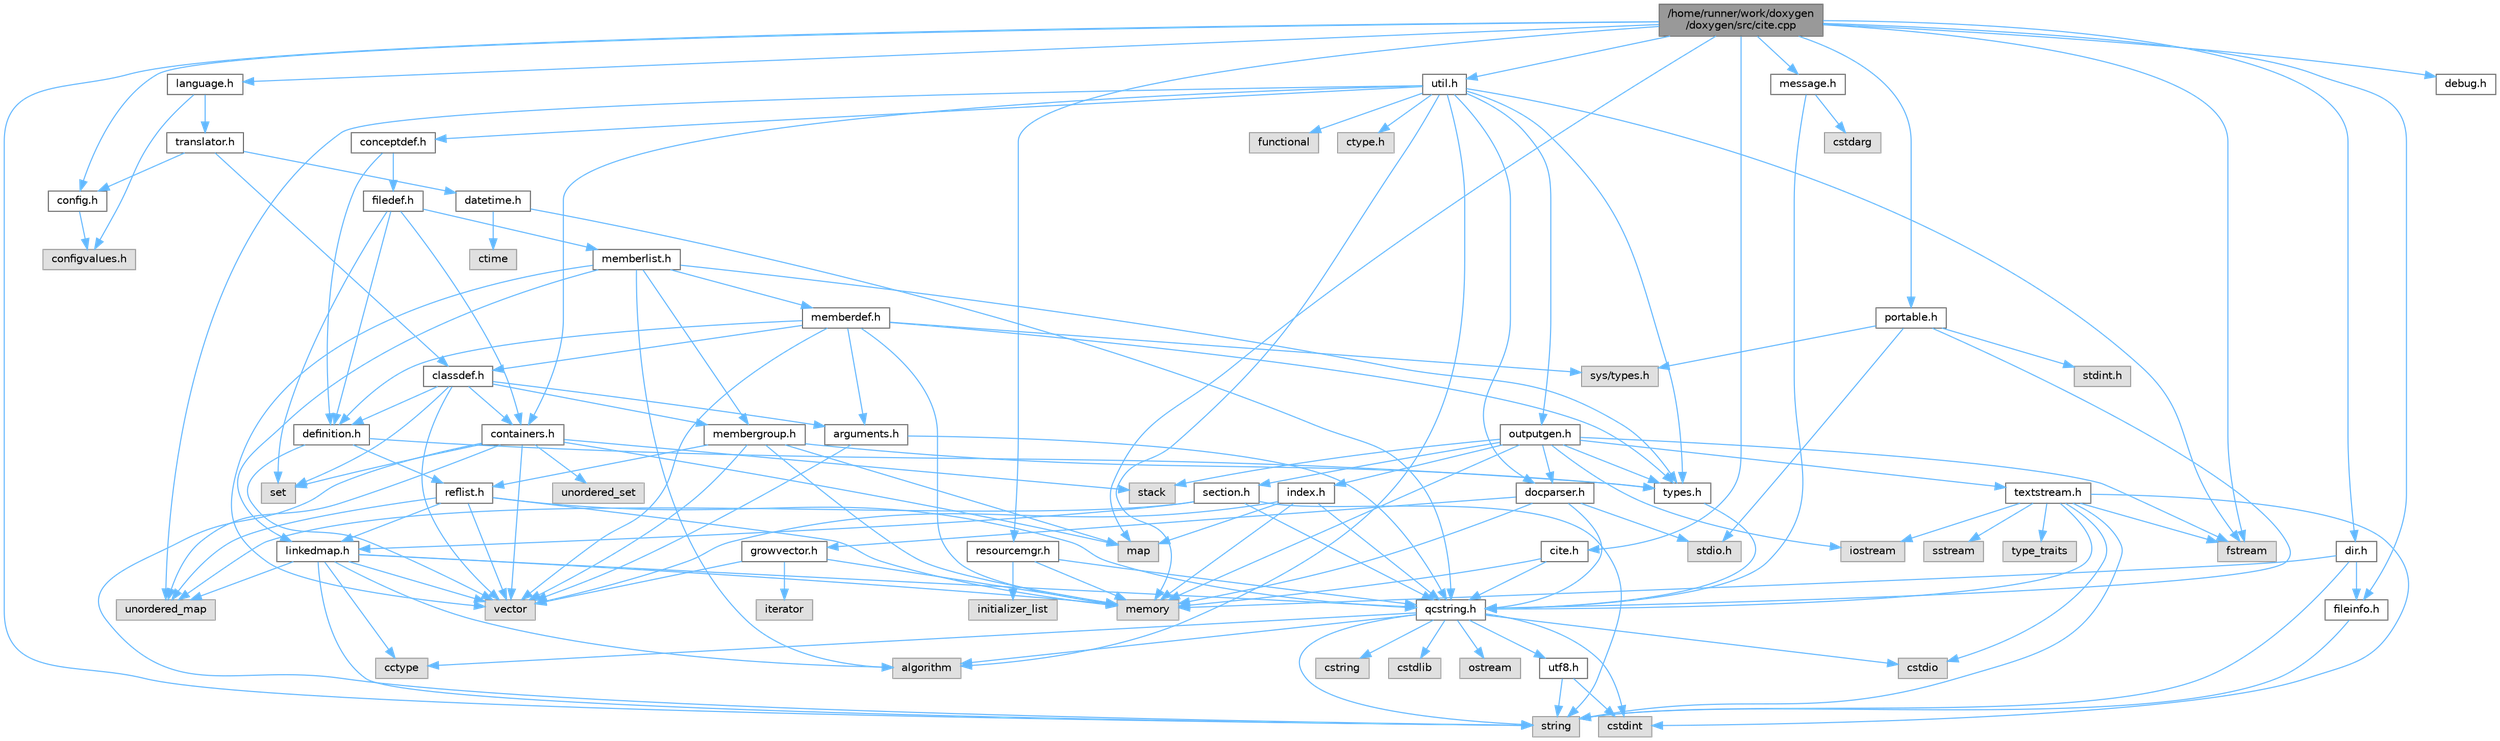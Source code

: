 digraph "/home/runner/work/doxygen/doxygen/src/cite.cpp"
{
 // INTERACTIVE_SVG=YES
 // LATEX_PDF_SIZE
  bgcolor="transparent";
  edge [fontname=Helvetica,fontsize=10,labelfontname=Helvetica,labelfontsize=10];
  node [fontname=Helvetica,fontsize=10,shape=box,height=0.2,width=0.4];
  Node1 [label="/home/runner/work/doxygen\l/doxygen/src/cite.cpp",height=0.2,width=0.4,color="gray40", fillcolor="grey60", style="filled", fontcolor="black",tooltip=" "];
  Node1 -> Node2 [color="steelblue1",style="solid"];
  Node2 [label="cite.h",height=0.2,width=0.4,color="grey40", fillcolor="white", style="filled",URL="$d7/d69/cite_8h.html",tooltip=" "];
  Node2 -> Node3 [color="steelblue1",style="solid"];
  Node3 [label="memory",height=0.2,width=0.4,color="grey60", fillcolor="#E0E0E0", style="filled",tooltip=" "];
  Node2 -> Node4 [color="steelblue1",style="solid"];
  Node4 [label="qcstring.h",height=0.2,width=0.4,color="grey40", fillcolor="white", style="filled",URL="$d7/d5c/qcstring_8h.html",tooltip=" "];
  Node4 -> Node5 [color="steelblue1",style="solid"];
  Node5 [label="string",height=0.2,width=0.4,color="grey60", fillcolor="#E0E0E0", style="filled",tooltip=" "];
  Node4 -> Node6 [color="steelblue1",style="solid"];
  Node6 [label="algorithm",height=0.2,width=0.4,color="grey60", fillcolor="#E0E0E0", style="filled",tooltip=" "];
  Node4 -> Node7 [color="steelblue1",style="solid"];
  Node7 [label="cctype",height=0.2,width=0.4,color="grey60", fillcolor="#E0E0E0", style="filled",tooltip=" "];
  Node4 -> Node8 [color="steelblue1",style="solid"];
  Node8 [label="cstring",height=0.2,width=0.4,color="grey60", fillcolor="#E0E0E0", style="filled",tooltip=" "];
  Node4 -> Node9 [color="steelblue1",style="solid"];
  Node9 [label="cstdio",height=0.2,width=0.4,color="grey60", fillcolor="#E0E0E0", style="filled",tooltip=" "];
  Node4 -> Node10 [color="steelblue1",style="solid"];
  Node10 [label="cstdlib",height=0.2,width=0.4,color="grey60", fillcolor="#E0E0E0", style="filled",tooltip=" "];
  Node4 -> Node11 [color="steelblue1",style="solid"];
  Node11 [label="cstdint",height=0.2,width=0.4,color="grey60", fillcolor="#E0E0E0", style="filled",tooltip=" "];
  Node4 -> Node12 [color="steelblue1",style="solid"];
  Node12 [label="ostream",height=0.2,width=0.4,color="grey60", fillcolor="#E0E0E0", style="filled",tooltip=" "];
  Node4 -> Node13 [color="steelblue1",style="solid"];
  Node13 [label="utf8.h",height=0.2,width=0.4,color="grey40", fillcolor="white", style="filled",URL="$db/d7c/utf8_8h.html",tooltip="Various UTF8 related helper functions."];
  Node13 -> Node11 [color="steelblue1",style="solid"];
  Node13 -> Node5 [color="steelblue1",style="solid"];
  Node1 -> Node14 [color="steelblue1",style="solid"];
  Node14 [label="config.h",height=0.2,width=0.4,color="grey40", fillcolor="white", style="filled",URL="$db/d16/config_8h.html",tooltip=" "];
  Node14 -> Node15 [color="steelblue1",style="solid"];
  Node15 [label="configvalues.h",height=0.2,width=0.4,color="grey60", fillcolor="#E0E0E0", style="filled",tooltip=" "];
  Node1 -> Node16 [color="steelblue1",style="solid"];
  Node16 [label="language.h",height=0.2,width=0.4,color="grey40", fillcolor="white", style="filled",URL="$d8/dce/language_8h.html",tooltip=" "];
  Node16 -> Node17 [color="steelblue1",style="solid"];
  Node17 [label="translator.h",height=0.2,width=0.4,color="grey40", fillcolor="white", style="filled",URL="$d9/df1/translator_8h.html",tooltip=" "];
  Node17 -> Node18 [color="steelblue1",style="solid"];
  Node18 [label="classdef.h",height=0.2,width=0.4,color="grey40", fillcolor="white", style="filled",URL="$d1/da6/classdef_8h.html",tooltip=" "];
  Node18 -> Node19 [color="steelblue1",style="solid"];
  Node19 [label="vector",height=0.2,width=0.4,color="grey60", fillcolor="#E0E0E0", style="filled",tooltip=" "];
  Node18 -> Node20 [color="steelblue1",style="solid"];
  Node20 [label="set",height=0.2,width=0.4,color="grey60", fillcolor="#E0E0E0", style="filled",tooltip=" "];
  Node18 -> Node21 [color="steelblue1",style="solid"];
  Node21 [label="containers.h",height=0.2,width=0.4,color="grey40", fillcolor="white", style="filled",URL="$d5/d75/containers_8h.html",tooltip=" "];
  Node21 -> Node19 [color="steelblue1",style="solid"];
  Node21 -> Node5 [color="steelblue1",style="solid"];
  Node21 -> Node20 [color="steelblue1",style="solid"];
  Node21 -> Node22 [color="steelblue1",style="solid"];
  Node22 [label="map",height=0.2,width=0.4,color="grey60", fillcolor="#E0E0E0", style="filled",tooltip=" "];
  Node21 -> Node23 [color="steelblue1",style="solid"];
  Node23 [label="unordered_set",height=0.2,width=0.4,color="grey60", fillcolor="#E0E0E0", style="filled",tooltip=" "];
  Node21 -> Node24 [color="steelblue1",style="solid"];
  Node24 [label="unordered_map",height=0.2,width=0.4,color="grey60", fillcolor="#E0E0E0", style="filled",tooltip=" "];
  Node21 -> Node25 [color="steelblue1",style="solid"];
  Node25 [label="stack",height=0.2,width=0.4,color="grey60", fillcolor="#E0E0E0", style="filled",tooltip=" "];
  Node18 -> Node26 [color="steelblue1",style="solid"];
  Node26 [label="definition.h",height=0.2,width=0.4,color="grey40", fillcolor="white", style="filled",URL="$df/da1/definition_8h.html",tooltip=" "];
  Node26 -> Node19 [color="steelblue1",style="solid"];
  Node26 -> Node27 [color="steelblue1",style="solid"];
  Node27 [label="types.h",height=0.2,width=0.4,color="grey40", fillcolor="white", style="filled",URL="$d9/d49/types_8h.html",tooltip="This file contains a number of basic enums and types."];
  Node27 -> Node4 [color="steelblue1",style="solid"];
  Node26 -> Node28 [color="steelblue1",style="solid"];
  Node28 [label="reflist.h",height=0.2,width=0.4,color="grey40", fillcolor="white", style="filled",URL="$d1/d02/reflist_8h.html",tooltip=" "];
  Node28 -> Node19 [color="steelblue1",style="solid"];
  Node28 -> Node24 [color="steelblue1",style="solid"];
  Node28 -> Node3 [color="steelblue1",style="solid"];
  Node28 -> Node4 [color="steelblue1",style="solid"];
  Node28 -> Node29 [color="steelblue1",style="solid"];
  Node29 [label="linkedmap.h",height=0.2,width=0.4,color="grey40", fillcolor="white", style="filled",URL="$da/de1/linkedmap_8h.html",tooltip=" "];
  Node29 -> Node24 [color="steelblue1",style="solid"];
  Node29 -> Node19 [color="steelblue1",style="solid"];
  Node29 -> Node3 [color="steelblue1",style="solid"];
  Node29 -> Node5 [color="steelblue1",style="solid"];
  Node29 -> Node6 [color="steelblue1",style="solid"];
  Node29 -> Node7 [color="steelblue1",style="solid"];
  Node29 -> Node4 [color="steelblue1",style="solid"];
  Node18 -> Node30 [color="steelblue1",style="solid"];
  Node30 [label="arguments.h",height=0.2,width=0.4,color="grey40", fillcolor="white", style="filled",URL="$df/d9b/arguments_8h.html",tooltip=" "];
  Node30 -> Node19 [color="steelblue1",style="solid"];
  Node30 -> Node4 [color="steelblue1",style="solid"];
  Node18 -> Node31 [color="steelblue1",style="solid"];
  Node31 [label="membergroup.h",height=0.2,width=0.4,color="grey40", fillcolor="white", style="filled",URL="$d9/d11/membergroup_8h.html",tooltip=" "];
  Node31 -> Node19 [color="steelblue1",style="solid"];
  Node31 -> Node22 [color="steelblue1",style="solid"];
  Node31 -> Node3 [color="steelblue1",style="solid"];
  Node31 -> Node27 [color="steelblue1",style="solid"];
  Node31 -> Node28 [color="steelblue1",style="solid"];
  Node17 -> Node14 [color="steelblue1",style="solid"];
  Node17 -> Node32 [color="steelblue1",style="solid"];
  Node32 [label="datetime.h",height=0.2,width=0.4,color="grey40", fillcolor="white", style="filled",URL="$de/d1b/datetime_8h.html",tooltip=" "];
  Node32 -> Node33 [color="steelblue1",style="solid"];
  Node33 [label="ctime",height=0.2,width=0.4,color="grey60", fillcolor="#E0E0E0", style="filled",tooltip=" "];
  Node32 -> Node4 [color="steelblue1",style="solid"];
  Node16 -> Node15 [color="steelblue1",style="solid"];
  Node1 -> Node34 [color="steelblue1",style="solid"];
  Node34 [label="message.h",height=0.2,width=0.4,color="grey40", fillcolor="white", style="filled",URL="$d2/d0d/message_8h.html",tooltip=" "];
  Node34 -> Node35 [color="steelblue1",style="solid"];
  Node35 [label="cstdarg",height=0.2,width=0.4,color="grey60", fillcolor="#E0E0E0", style="filled",tooltip=" "];
  Node34 -> Node4 [color="steelblue1",style="solid"];
  Node1 -> Node36 [color="steelblue1",style="solid"];
  Node36 [label="portable.h",height=0.2,width=0.4,color="grey40", fillcolor="white", style="filled",URL="$d2/de2/portable_8h.html",tooltip="Portable versions of functions that are platform dependent."];
  Node36 -> Node37 [color="steelblue1",style="solid"];
  Node37 [label="stdio.h",height=0.2,width=0.4,color="grey60", fillcolor="#E0E0E0", style="filled",tooltip=" "];
  Node36 -> Node38 [color="steelblue1",style="solid"];
  Node38 [label="sys/types.h",height=0.2,width=0.4,color="grey60", fillcolor="#E0E0E0", style="filled",tooltip=" "];
  Node36 -> Node39 [color="steelblue1",style="solid"];
  Node39 [label="stdint.h",height=0.2,width=0.4,color="grey60", fillcolor="#E0E0E0", style="filled",tooltip=" "];
  Node36 -> Node4 [color="steelblue1",style="solid"];
  Node1 -> Node40 [color="steelblue1",style="solid"];
  Node40 [label="resourcemgr.h",height=0.2,width=0.4,color="grey40", fillcolor="white", style="filled",URL="$d6/d07/resourcemgr_8h.html",tooltip=" "];
  Node40 -> Node3 [color="steelblue1",style="solid"];
  Node40 -> Node41 [color="steelblue1",style="solid"];
  Node41 [label="initializer_list",height=0.2,width=0.4,color="grey60", fillcolor="#E0E0E0", style="filled",tooltip=" "];
  Node40 -> Node4 [color="steelblue1",style="solid"];
  Node1 -> Node42 [color="steelblue1",style="solid"];
  Node42 [label="util.h",height=0.2,width=0.4,color="grey40", fillcolor="white", style="filled",URL="$d8/d3c/util_8h.html",tooltip="A bunch of utility functions."];
  Node42 -> Node3 [color="steelblue1",style="solid"];
  Node42 -> Node24 [color="steelblue1",style="solid"];
  Node42 -> Node6 [color="steelblue1",style="solid"];
  Node42 -> Node43 [color="steelblue1",style="solid"];
  Node43 [label="functional",height=0.2,width=0.4,color="grey60", fillcolor="#E0E0E0", style="filled",tooltip=" "];
  Node42 -> Node44 [color="steelblue1",style="solid"];
  Node44 [label="fstream",height=0.2,width=0.4,color="grey60", fillcolor="#E0E0E0", style="filled",tooltip=" "];
  Node42 -> Node45 [color="steelblue1",style="solid"];
  Node45 [label="ctype.h",height=0.2,width=0.4,color="grey60", fillcolor="#E0E0E0", style="filled",tooltip=" "];
  Node42 -> Node27 [color="steelblue1",style="solid"];
  Node42 -> Node46 [color="steelblue1",style="solid"];
  Node46 [label="docparser.h",height=0.2,width=0.4,color="grey40", fillcolor="white", style="filled",URL="$de/d9c/docparser_8h.html",tooltip=" "];
  Node46 -> Node37 [color="steelblue1",style="solid"];
  Node46 -> Node3 [color="steelblue1",style="solid"];
  Node46 -> Node4 [color="steelblue1",style="solid"];
  Node46 -> Node47 [color="steelblue1",style="solid"];
  Node47 [label="growvector.h",height=0.2,width=0.4,color="grey40", fillcolor="white", style="filled",URL="$d7/d50/growvector_8h.html",tooltip=" "];
  Node47 -> Node19 [color="steelblue1",style="solid"];
  Node47 -> Node3 [color="steelblue1",style="solid"];
  Node47 -> Node48 [color="steelblue1",style="solid"];
  Node48 [label="iterator",height=0.2,width=0.4,color="grey60", fillcolor="#E0E0E0", style="filled",tooltip=" "];
  Node42 -> Node21 [color="steelblue1",style="solid"];
  Node42 -> Node49 [color="steelblue1",style="solid"];
  Node49 [label="outputgen.h",height=0.2,width=0.4,color="grey40", fillcolor="white", style="filled",URL="$df/d06/outputgen_8h.html",tooltip=" "];
  Node49 -> Node3 [color="steelblue1",style="solid"];
  Node49 -> Node25 [color="steelblue1",style="solid"];
  Node49 -> Node50 [color="steelblue1",style="solid"];
  Node50 [label="iostream",height=0.2,width=0.4,color="grey60", fillcolor="#E0E0E0", style="filled",tooltip=" "];
  Node49 -> Node44 [color="steelblue1",style="solid"];
  Node49 -> Node27 [color="steelblue1",style="solid"];
  Node49 -> Node51 [color="steelblue1",style="solid"];
  Node51 [label="index.h",height=0.2,width=0.4,color="grey40", fillcolor="white", style="filled",URL="$d1/db5/index_8h.html",tooltip=" "];
  Node51 -> Node3 [color="steelblue1",style="solid"];
  Node51 -> Node19 [color="steelblue1",style="solid"];
  Node51 -> Node22 [color="steelblue1",style="solid"];
  Node51 -> Node4 [color="steelblue1",style="solid"];
  Node49 -> Node52 [color="steelblue1",style="solid"];
  Node52 [label="section.h",height=0.2,width=0.4,color="grey40", fillcolor="white", style="filled",URL="$d1/d2a/section_8h.html",tooltip=" "];
  Node52 -> Node5 [color="steelblue1",style="solid"];
  Node52 -> Node24 [color="steelblue1",style="solid"];
  Node52 -> Node4 [color="steelblue1",style="solid"];
  Node52 -> Node29 [color="steelblue1",style="solid"];
  Node49 -> Node53 [color="steelblue1",style="solid"];
  Node53 [label="textstream.h",height=0.2,width=0.4,color="grey40", fillcolor="white", style="filled",URL="$d4/d7d/textstream_8h.html",tooltip=" "];
  Node53 -> Node5 [color="steelblue1",style="solid"];
  Node53 -> Node50 [color="steelblue1",style="solid"];
  Node53 -> Node54 [color="steelblue1",style="solid"];
  Node54 [label="sstream",height=0.2,width=0.4,color="grey60", fillcolor="#E0E0E0", style="filled",tooltip=" "];
  Node53 -> Node11 [color="steelblue1",style="solid"];
  Node53 -> Node9 [color="steelblue1",style="solid"];
  Node53 -> Node44 [color="steelblue1",style="solid"];
  Node53 -> Node55 [color="steelblue1",style="solid"];
  Node55 [label="type_traits",height=0.2,width=0.4,color="grey60", fillcolor="#E0E0E0", style="filled",tooltip=" "];
  Node53 -> Node4 [color="steelblue1",style="solid"];
  Node49 -> Node46 [color="steelblue1",style="solid"];
  Node42 -> Node56 [color="steelblue1",style="solid"];
  Node56 [label="conceptdef.h",height=0.2,width=0.4,color="grey40", fillcolor="white", style="filled",URL="$da/df1/conceptdef_8h.html",tooltip=" "];
  Node56 -> Node26 [color="steelblue1",style="solid"];
  Node56 -> Node57 [color="steelblue1",style="solid"];
  Node57 [label="filedef.h",height=0.2,width=0.4,color="grey40", fillcolor="white", style="filled",URL="$d4/d3a/filedef_8h.html",tooltip=" "];
  Node57 -> Node20 [color="steelblue1",style="solid"];
  Node57 -> Node26 [color="steelblue1",style="solid"];
  Node57 -> Node58 [color="steelblue1",style="solid"];
  Node58 [label="memberlist.h",height=0.2,width=0.4,color="grey40", fillcolor="white", style="filled",URL="$dd/d78/memberlist_8h.html",tooltip=" "];
  Node58 -> Node19 [color="steelblue1",style="solid"];
  Node58 -> Node6 [color="steelblue1",style="solid"];
  Node58 -> Node59 [color="steelblue1",style="solid"];
  Node59 [label="memberdef.h",height=0.2,width=0.4,color="grey40", fillcolor="white", style="filled",URL="$d4/d46/memberdef_8h.html",tooltip=" "];
  Node59 -> Node19 [color="steelblue1",style="solid"];
  Node59 -> Node3 [color="steelblue1",style="solid"];
  Node59 -> Node38 [color="steelblue1",style="solid"];
  Node59 -> Node27 [color="steelblue1",style="solid"];
  Node59 -> Node26 [color="steelblue1",style="solid"];
  Node59 -> Node30 [color="steelblue1",style="solid"];
  Node59 -> Node18 [color="steelblue1",style="solid"];
  Node58 -> Node29 [color="steelblue1",style="solid"];
  Node58 -> Node27 [color="steelblue1",style="solid"];
  Node58 -> Node31 [color="steelblue1",style="solid"];
  Node57 -> Node21 [color="steelblue1",style="solid"];
  Node1 -> Node60 [color="steelblue1",style="solid"];
  Node60 [label="debug.h",height=0.2,width=0.4,color="grey40", fillcolor="white", style="filled",URL="$db/d16/debug_8h.html",tooltip=" "];
  Node1 -> Node61 [color="steelblue1",style="solid"];
  Node61 [label="fileinfo.h",height=0.2,width=0.4,color="grey40", fillcolor="white", style="filled",URL="$df/d45/fileinfo_8h.html",tooltip=" "];
  Node61 -> Node5 [color="steelblue1",style="solid"];
  Node1 -> Node62 [color="steelblue1",style="solid"];
  Node62 [label="dir.h",height=0.2,width=0.4,color="grey40", fillcolor="white", style="filled",URL="$df/d9c/dir_8h.html",tooltip=" "];
  Node62 -> Node5 [color="steelblue1",style="solid"];
  Node62 -> Node3 [color="steelblue1",style="solid"];
  Node62 -> Node61 [color="steelblue1",style="solid"];
  Node1 -> Node22 [color="steelblue1",style="solid"];
  Node1 -> Node5 [color="steelblue1",style="solid"];
  Node1 -> Node44 [color="steelblue1",style="solid"];
}
